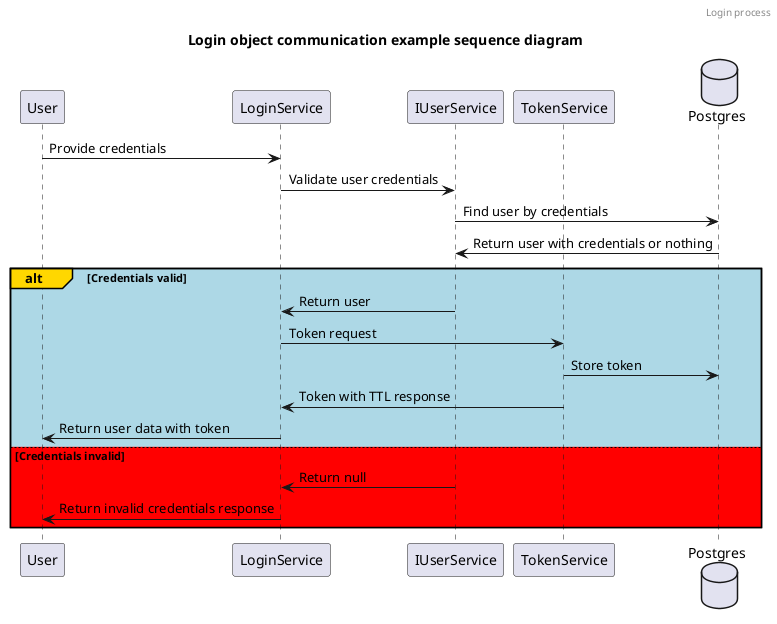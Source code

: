 @startuml

header Login process
title Login object communication example sequence diagram

participant User
database Postgres order 300

User -> LoginService: Provide credentials
LoginService -> IUserService: Validate user credentials
IUserService -> Postgres: Find user by credentials
Postgres -> IUserService: Return user with credentials or nothing
alt#Gold #LightBlue Credentials valid
    LoginService <- IUserService: Return user
    LoginService -> TokenService: Token request
    TokenService -> Postgres: Store token
    TokenService -> LoginService: Token with TTL response
    LoginService -> User: Return user data with token
else #Red Credentials invalid
    LoginService <- IUserService: Return null
    LoginService -> User: Return invalid credentials response
end

@enduml